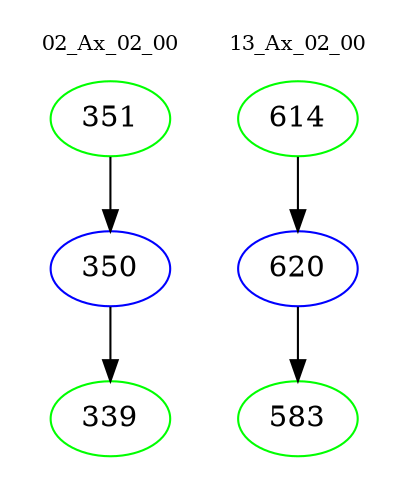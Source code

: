 digraph{
subgraph cluster_0 {
color = white
label = "02_Ax_02_00";
fontsize=10;
T0_351 [label="351", color="green"]
T0_351 -> T0_350 [color="black"]
T0_350 [label="350", color="blue"]
T0_350 -> T0_339 [color="black"]
T0_339 [label="339", color="green"]
}
subgraph cluster_1 {
color = white
label = "13_Ax_02_00";
fontsize=10;
T1_614 [label="614", color="green"]
T1_614 -> T1_620 [color="black"]
T1_620 [label="620", color="blue"]
T1_620 -> T1_583 [color="black"]
T1_583 [label="583", color="green"]
}
}
